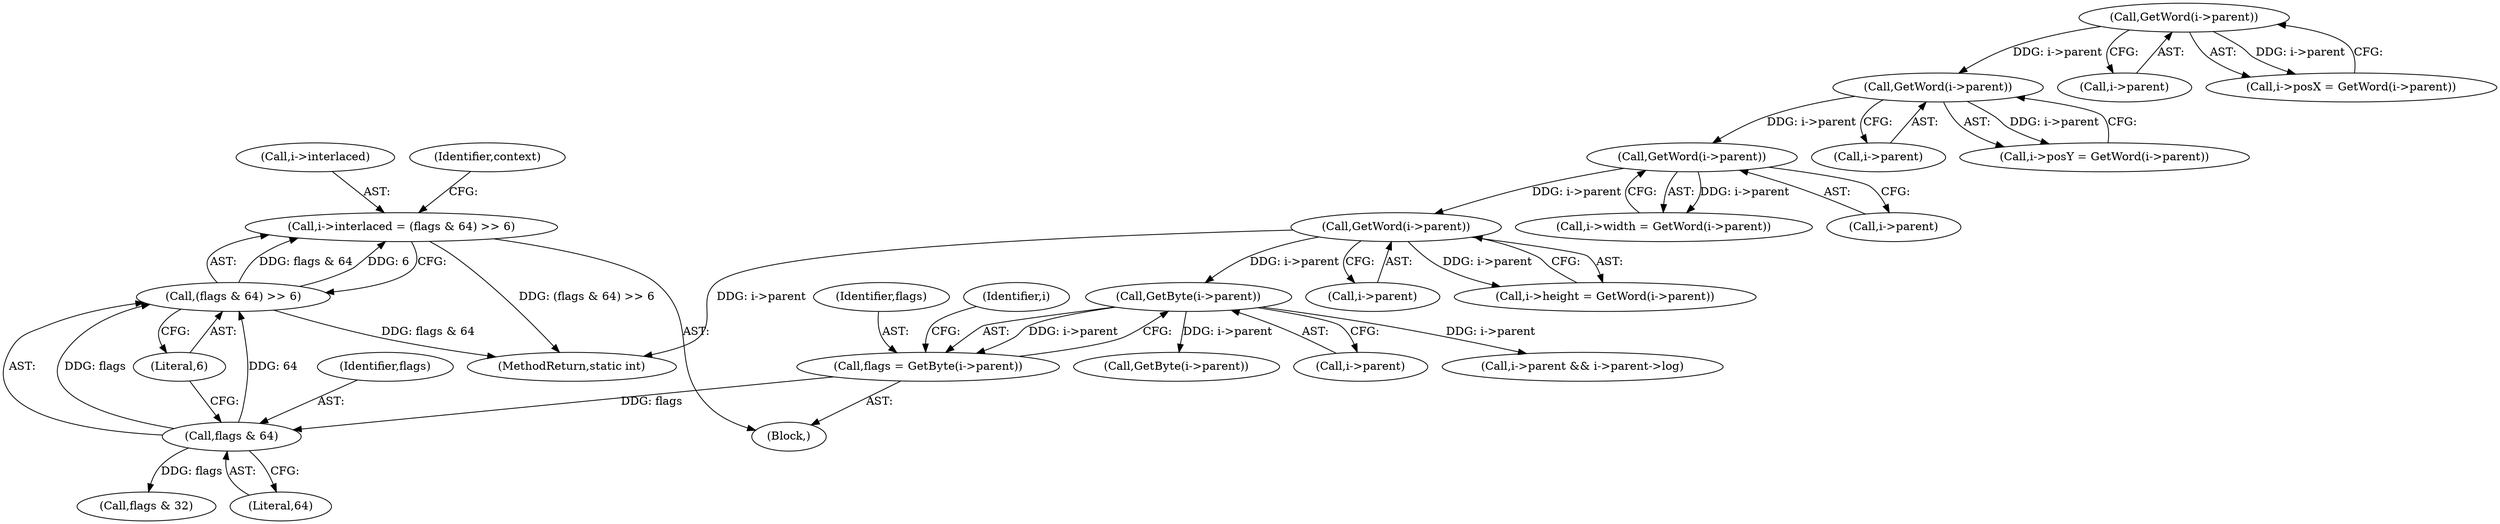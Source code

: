 digraph "0_ngiflib_b588a2249c7abbfc52173e32ee11d6facef82f89@pointer" {
"1000382" [label="(Call,i->interlaced = (flags & 64) >> 6)"];
"1000386" [label="(Call,(flags & 64) >> 6)"];
"1000387" [label="(Call,flags & 64)"];
"1000376" [label="(Call,flags = GetByte(i->parent))"];
"1000378" [label="(Call,GetByte(i->parent))"];
"1000188" [label="(Call,GetWord(i->parent))"];
"1000180" [label="(Call,GetWord(i->parent))"];
"1000172" [label="(Call,GetWord(i->parent))"];
"1000164" [label="(Call,GetWord(i->parent))"];
"1000388" [label="(Identifier,flags)"];
"1000181" [label="(Call,i->parent)"];
"1000164" [label="(Call,GetWord(i->parent))"];
"1000554" [label="(Call,GetByte(i->parent))"];
"1000386" [label="(Call,(flags & 64) >> 6)"];
"1000379" [label="(Call,i->parent)"];
"1000184" [label="(Call,i->height = GetWord(i->parent))"];
"1000129" [label="(Block,)"];
"1000406" [label="(Call,flags & 32)"];
"1000389" [label="(Literal,64)"];
"1000188" [label="(Call,GetWord(i->parent))"];
"1000377" [label="(Identifier,flags)"];
"1000383" [label="(Call,i->interlaced)"];
"1000378" [label="(Call,GetByte(i->parent))"];
"1000393" [label="(Identifier,context)"];
"1000180" [label="(Call,GetWord(i->parent))"];
"1000434" [label="(Call,i->parent && i->parent->log)"];
"1000176" [label="(Call,i->width = GetWord(i->parent))"];
"1000376" [label="(Call,flags = GetByte(i->parent))"];
"1000172" [label="(Call,GetWord(i->parent))"];
"1000165" [label="(Call,i->parent)"];
"1000912" [label="(MethodReturn,static int)"];
"1000384" [label="(Identifier,i)"];
"1000390" [label="(Literal,6)"];
"1000173" [label="(Call,i->parent)"];
"1000387" [label="(Call,flags & 64)"];
"1000168" [label="(Call,i->posY = GetWord(i->parent))"];
"1000189" [label="(Call,i->parent)"];
"1000382" [label="(Call,i->interlaced = (flags & 64) >> 6)"];
"1000160" [label="(Call,i->posX = GetWord(i->parent))"];
"1000382" -> "1000129"  [label="AST: "];
"1000382" -> "1000386"  [label="CFG: "];
"1000383" -> "1000382"  [label="AST: "];
"1000386" -> "1000382"  [label="AST: "];
"1000393" -> "1000382"  [label="CFG: "];
"1000382" -> "1000912"  [label="DDG: (flags & 64) >> 6"];
"1000386" -> "1000382"  [label="DDG: flags & 64"];
"1000386" -> "1000382"  [label="DDG: 6"];
"1000386" -> "1000390"  [label="CFG: "];
"1000387" -> "1000386"  [label="AST: "];
"1000390" -> "1000386"  [label="AST: "];
"1000386" -> "1000912"  [label="DDG: flags & 64"];
"1000387" -> "1000386"  [label="DDG: flags"];
"1000387" -> "1000386"  [label="DDG: 64"];
"1000387" -> "1000389"  [label="CFG: "];
"1000388" -> "1000387"  [label="AST: "];
"1000389" -> "1000387"  [label="AST: "];
"1000390" -> "1000387"  [label="CFG: "];
"1000376" -> "1000387"  [label="DDG: flags"];
"1000387" -> "1000406"  [label="DDG: flags"];
"1000376" -> "1000129"  [label="AST: "];
"1000376" -> "1000378"  [label="CFG: "];
"1000377" -> "1000376"  [label="AST: "];
"1000378" -> "1000376"  [label="AST: "];
"1000384" -> "1000376"  [label="CFG: "];
"1000378" -> "1000376"  [label="DDG: i->parent"];
"1000378" -> "1000379"  [label="CFG: "];
"1000379" -> "1000378"  [label="AST: "];
"1000188" -> "1000378"  [label="DDG: i->parent"];
"1000378" -> "1000434"  [label="DDG: i->parent"];
"1000378" -> "1000554"  [label="DDG: i->parent"];
"1000188" -> "1000184"  [label="AST: "];
"1000188" -> "1000189"  [label="CFG: "];
"1000189" -> "1000188"  [label="AST: "];
"1000184" -> "1000188"  [label="CFG: "];
"1000188" -> "1000912"  [label="DDG: i->parent"];
"1000188" -> "1000184"  [label="DDG: i->parent"];
"1000180" -> "1000188"  [label="DDG: i->parent"];
"1000180" -> "1000176"  [label="AST: "];
"1000180" -> "1000181"  [label="CFG: "];
"1000181" -> "1000180"  [label="AST: "];
"1000176" -> "1000180"  [label="CFG: "];
"1000180" -> "1000176"  [label="DDG: i->parent"];
"1000172" -> "1000180"  [label="DDG: i->parent"];
"1000172" -> "1000168"  [label="AST: "];
"1000172" -> "1000173"  [label="CFG: "];
"1000173" -> "1000172"  [label="AST: "];
"1000168" -> "1000172"  [label="CFG: "];
"1000172" -> "1000168"  [label="DDG: i->parent"];
"1000164" -> "1000172"  [label="DDG: i->parent"];
"1000164" -> "1000160"  [label="AST: "];
"1000164" -> "1000165"  [label="CFG: "];
"1000165" -> "1000164"  [label="AST: "];
"1000160" -> "1000164"  [label="CFG: "];
"1000164" -> "1000160"  [label="DDG: i->parent"];
}
